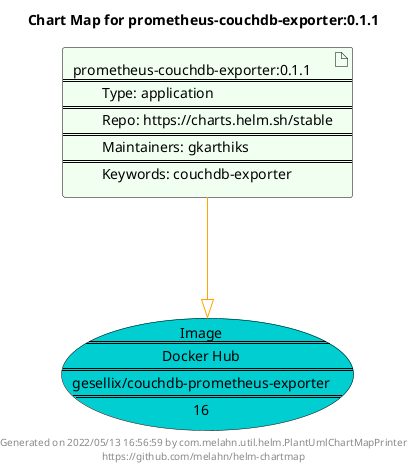 @startuml
skinparam linetype ortho
skinparam backgroundColor white
skinparam usecaseBorderColor black
skinparam usecaseArrowColor LightSlateGray
skinparam artifactBorderColor black
skinparam artifactArrowColor LightSlateGray

title Chart Map for prometheus-couchdb-exporter:0.1.1

'There is one referenced Helm Chart
artifact "prometheus-couchdb-exporter:0.1.1\n====\n\tType: application\n====\n\tRepo: https://charts.helm.sh/stable\n====\n\tMaintainers: gkarthiks\n====\n\tKeywords: couchdb-exporter" as prometheus_couchdb_exporter_0_1_1 #HoneyDew

'There is one referenced Docker Image
usecase "Image\n====\nDocker Hub\n====\ngesellix/couchdb-prometheus-exporter\n====\n16" as gesellix_couchdb_prometheus_exporter_16 #DarkTurquoise

'Chart Dependencies
prometheus_couchdb_exporter_0_1_1--[#orange]-|>gesellix_couchdb_prometheus_exporter_16

center footer Generated on 2022/05/13 16:56:59 by com.melahn.util.helm.PlantUmlChartMapPrinter\nhttps://github.com/melahn/helm-chartmap
@enduml
